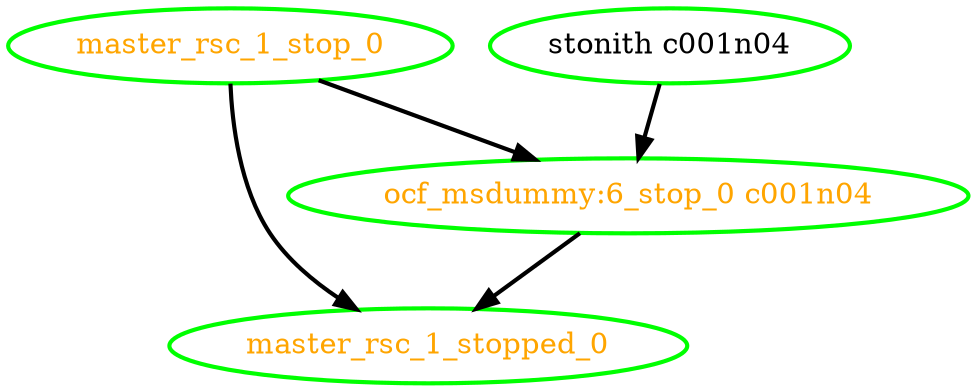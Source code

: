 digraph "g" {
"master_rsc_1_stop_0" -> "master_rsc_1_stopped_0" [ style = bold]
"master_rsc_1_stop_0" -> "ocf_msdummy:6_stop_0 c001n04" [ style = bold]
"master_rsc_1_stop_0" [ style=bold color="green" fontcolor="orange" ]
"master_rsc_1_stopped_0" [ style=bold color="green" fontcolor="orange" ]
"ocf_msdummy:6_stop_0 c001n04" -> "master_rsc_1_stopped_0" [ style = bold]
"ocf_msdummy:6_stop_0 c001n04" [ style=bold color="green" fontcolor="orange" ]
"stonith c001n04" -> "ocf_msdummy:6_stop_0 c001n04" [ style = bold]
"stonith c001n04" [ style=bold color="green" fontcolor="black" ]
}
